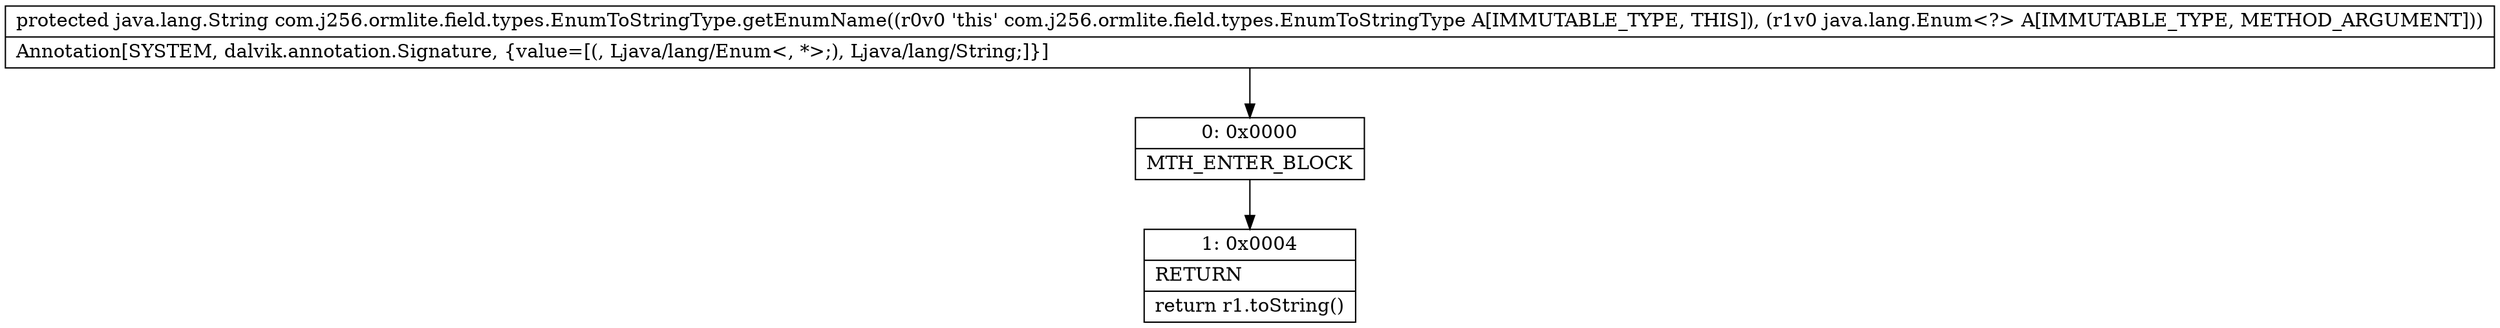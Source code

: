 digraph "CFG forcom.j256.ormlite.field.types.EnumToStringType.getEnumName(Ljava\/lang\/Enum;)Ljava\/lang\/String;" {
Node_0 [shape=record,label="{0\:\ 0x0000|MTH_ENTER_BLOCK\l}"];
Node_1 [shape=record,label="{1\:\ 0x0004|RETURN\l|return r1.toString()\l}"];
MethodNode[shape=record,label="{protected java.lang.String com.j256.ormlite.field.types.EnumToStringType.getEnumName((r0v0 'this' com.j256.ormlite.field.types.EnumToStringType A[IMMUTABLE_TYPE, THIS]), (r1v0 java.lang.Enum\<?\> A[IMMUTABLE_TYPE, METHOD_ARGUMENT]))  | Annotation[SYSTEM, dalvik.annotation.Signature, \{value=[(, Ljava\/lang\/Enum\<, *\>;), Ljava\/lang\/String;]\}]\l}"];
MethodNode -> Node_0;
Node_0 -> Node_1;
}

